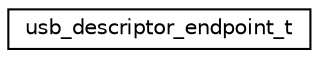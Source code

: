 digraph "Graphical Class Hierarchy"
{
 // LATEX_PDF_SIZE
  edge [fontname="Helvetica",fontsize="10",labelfontname="Helvetica",labelfontsize="10"];
  node [fontname="Helvetica",fontsize="10",shape=record];
  rankdir="LR";
  Node0 [label="usb_descriptor_endpoint_t",height=0.2,width=0.4,color="black", fillcolor="white", style="filled",URL="$structusb__descriptor__endpoint__t.html",tooltip="USB endpoint descriptor (USB 2.0 spec table 9-13)"];
}
